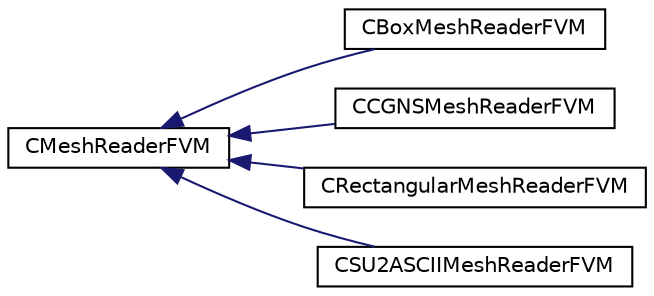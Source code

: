 digraph "Graphical Class Hierarchy"
{
 // LATEX_PDF_SIZE
  edge [fontname="Helvetica",fontsize="10",labelfontname="Helvetica",labelfontsize="10"];
  node [fontname="Helvetica",fontsize="10",shape=record];
  rankdir="LR";
  Node0 [label="CMeshReaderFVM",height=0.2,width=0.4,color="black", fillcolor="white", style="filled",URL="$classCMeshReaderFVM.html",tooltip="Base class for the mesh zone readers of the finite volume solver (FVM)."];
  Node0 -> Node1 [dir="back",color="midnightblue",fontsize="10",style="solid",fontname="Helvetica"];
  Node1 [label="CBoxMeshReaderFVM",height=0.2,width=0.4,color="black", fillcolor="white", style="filled",URL="$classCBoxMeshReaderFVM.html",tooltip="Reads a 3D box grid into linear partitions for the finite volume solver (FVM)."];
  Node0 -> Node2 [dir="back",color="midnightblue",fontsize="10",style="solid",fontname="Helvetica"];
  Node2 [label="CCGNSMeshReaderFVM",height=0.2,width=0.4,color="black", fillcolor="white", style="filled",URL="$classCCGNSMeshReaderFVM.html",tooltip="Reads a CGNS zone into linear partitions for the finite volume solver (FVM)."];
  Node0 -> Node3 [dir="back",color="midnightblue",fontsize="10",style="solid",fontname="Helvetica"];
  Node3 [label="CRectangularMeshReaderFVM",height=0.2,width=0.4,color="black", fillcolor="white", style="filled",URL="$classCRectangularMeshReaderFVM.html",tooltip="Reads a 2D rectangular grid into linear partitions for the finite volume solver (FVM)."];
  Node0 -> Node4 [dir="back",color="midnightblue",fontsize="10",style="solid",fontname="Helvetica"];
  Node4 [label="CSU2ASCIIMeshReaderFVM",height=0.2,width=0.4,color="black", fillcolor="white", style="filled",URL="$classCSU2ASCIIMeshReaderFVM.html",tooltip="Reads a native SU2 ASCII grid into linear partitions for the finite volume solver (FVM)."];
}
